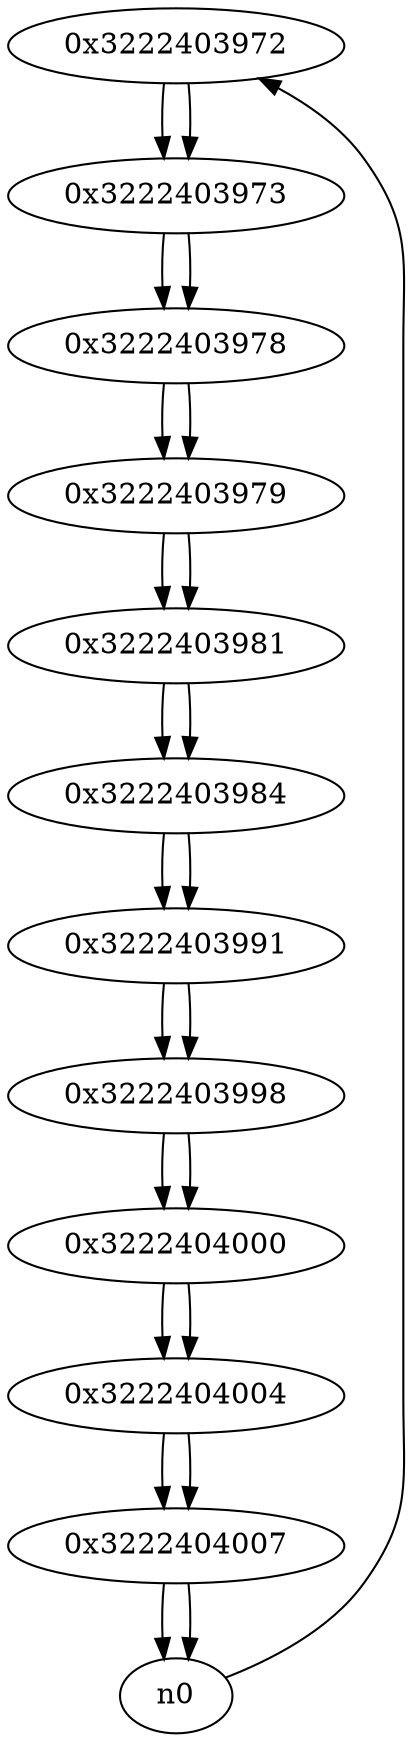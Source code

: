 digraph G{
/* nodes */
  n1 [label="0x3222403972"]
  n2 [label="0x3222403973"]
  n3 [label="0x3222403978"]
  n4 [label="0x3222403979"]
  n5 [label="0x3222403981"]
  n6 [label="0x3222403984"]
  n7 [label="0x3222403991"]
  n8 [label="0x3222403998"]
  n9 [label="0x3222404000"]
  n10 [label="0x3222404004"]
  n11 [label="0x3222404007"]
/* edges */
n1 -> n2;
n0 -> n1;
n2 -> n3;
n1 -> n2;
n3 -> n4;
n2 -> n3;
n4 -> n5;
n3 -> n4;
n5 -> n6;
n4 -> n5;
n6 -> n7;
n5 -> n6;
n7 -> n8;
n6 -> n7;
n8 -> n9;
n7 -> n8;
n9 -> n10;
n8 -> n9;
n10 -> n11;
n9 -> n10;
n11 -> n0;
n11 -> n0;
n10 -> n11;
}
